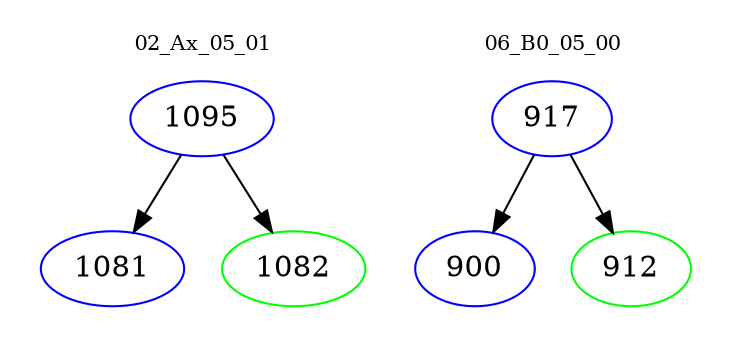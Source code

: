 digraph{
subgraph cluster_0 {
color = white
label = "02_Ax_05_01";
fontsize=10;
T0_1095 [label="1095", color="blue"]
T0_1095 -> T0_1081 [color="black"]
T0_1081 [label="1081", color="blue"]
T0_1095 -> T0_1082 [color="black"]
T0_1082 [label="1082", color="green"]
}
subgraph cluster_1 {
color = white
label = "06_B0_05_00";
fontsize=10;
T1_917 [label="917", color="blue"]
T1_917 -> T1_900 [color="black"]
T1_900 [label="900", color="blue"]
T1_917 -> T1_912 [color="black"]
T1_912 [label="912", color="green"]
}
}
